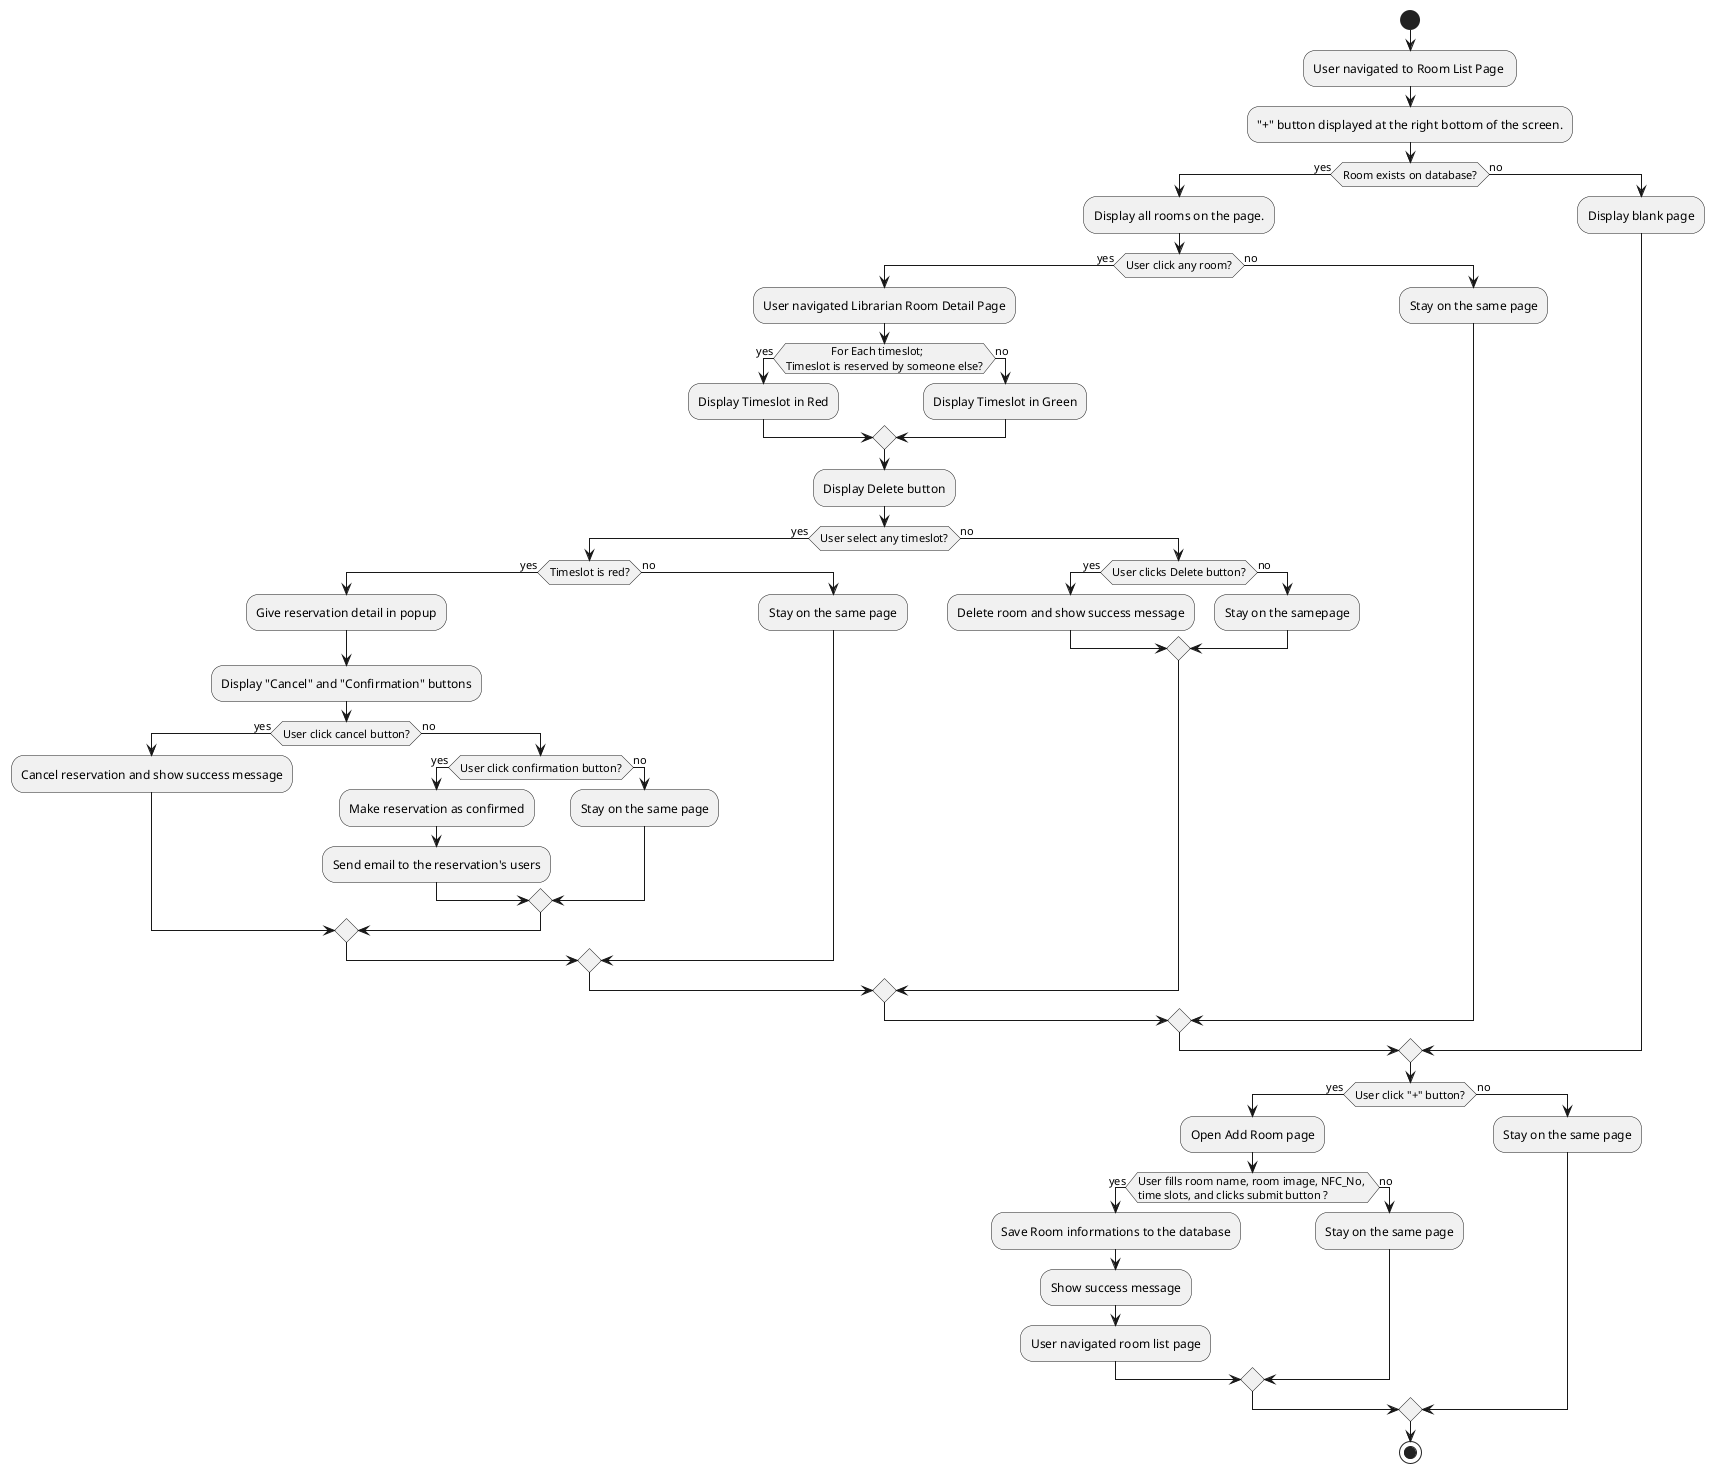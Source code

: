 @startuml
start
:User navigated to Room List Page ; 
:"+" button displayed at the right bottom of the screen.;
if (Room exists on database?) then (yes)
    :Display all rooms on the page.;
    if (User click any room?) then (yes)
        :User navigated Librarian Room Detail Page;
        if (\t\tFor Each timeslot;\nTimeslot is reserved by someone else?) then (yes)
            :Display Timeslot in Red;
        else (no)
            :Display Timeslot in Green;
        endif
        :Display Delete button;
        if (User select any timeslot?) then (yes)
            if (Timeslot is red?) then (yes)
                :Give reservation detail in popup;
                :Display "Cancel" and "Confirmation" buttons;
                if (User click cancel button?) then (yes)
                    :Cancel reservation and show success message;
                else (no)
                    if(User click confirmation button?)then (yes)
                        :Make reservation as confirmed;
                        :Send email to the reservation's users;
                    else (no)
                        :Stay on the same page;
                    endif
                endif
            else (no)
                :Stay on the same page;
            endif
        else (no)
            if (User clicks Delete button?) then (yes)
                :Delete room and show success message;
            else (no)
                :Stay on the samepage;
            endif
        endif
        
    else (no)
        :Stay on the same page;
    endif
else (no)
    :Display blank page;
endif
if (User click "+" button?) then (yes)
    :Open Add Room page;
    if (User fills room name, room image, NFC_No, \ntime slots, and clicks submit button ?) then (yes)
        :Save Room informations to the database;
        :Show success message;
        :User navigated room list page;
    else (no)
        :Stay on the same page;
    endif
else (no)
    :Stay on the same page;
endif
stop
@enduml